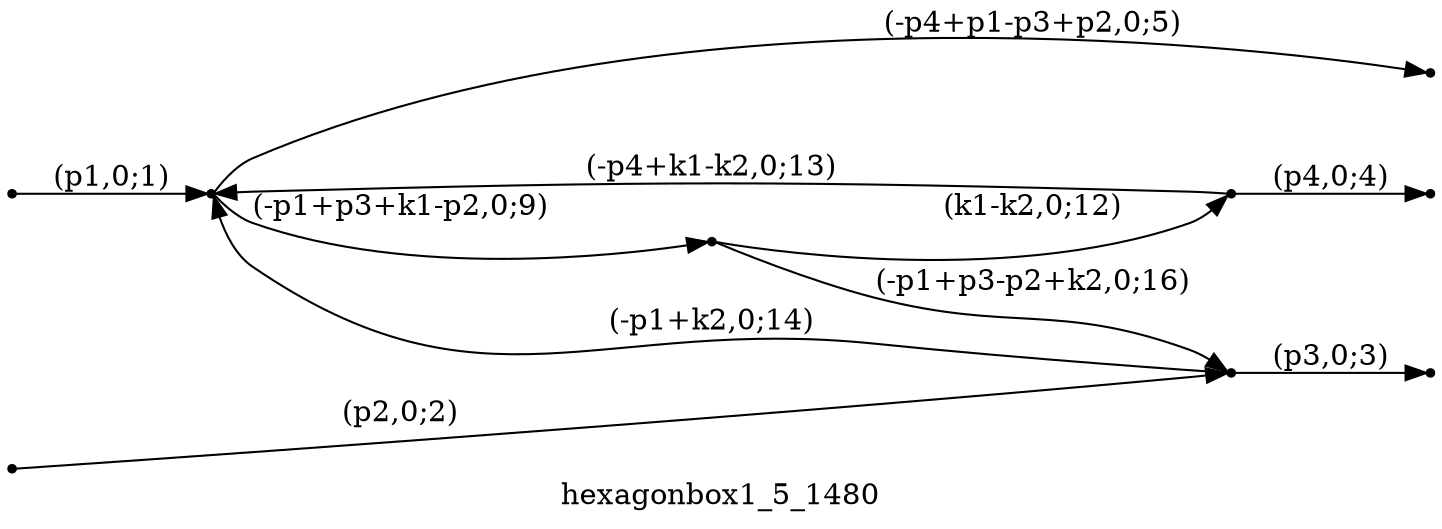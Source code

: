 digraph hexagonbox1_5_1480 {
  label="hexagonbox1_5_1480";
  rankdir="LR";
  subgraph edges {
    -1 -> 3 [label="(p1,0;1)"];
    -2 -> 4 [label="(p2,0;2)"];
    4 -> -3 [label="(p3,0;3)"];
    1 -> -4 [label="(p4,0;4)"];
    3 -> -5 [label="(-p4+p1-p3+p2,0;5)"];
    3 -> 2 [label="(-p1+p3+k1-p2,0;9)"];
    2 -> 1 [label="(k1-k2,0;12)"];
    1 -> 3 [label="(-p4+k1-k2,0;13)"];
    4 -> 3 [label="(-p1+k2,0;14)"];
    2 -> 4 [label="(-p1+p3-p2+k2,0;16)"];
  }
  subgraph incoming { rank="source"; -1; -2; }
  subgraph outgoing { rank="sink"; -3; -4; -5; }
-5 [shape=point];
-4 [shape=point];
-3 [shape=point];
-2 [shape=point];
-1 [shape=point];
1 [shape=point];
2 [shape=point];
3 [shape=point];
4 [shape=point];
}

